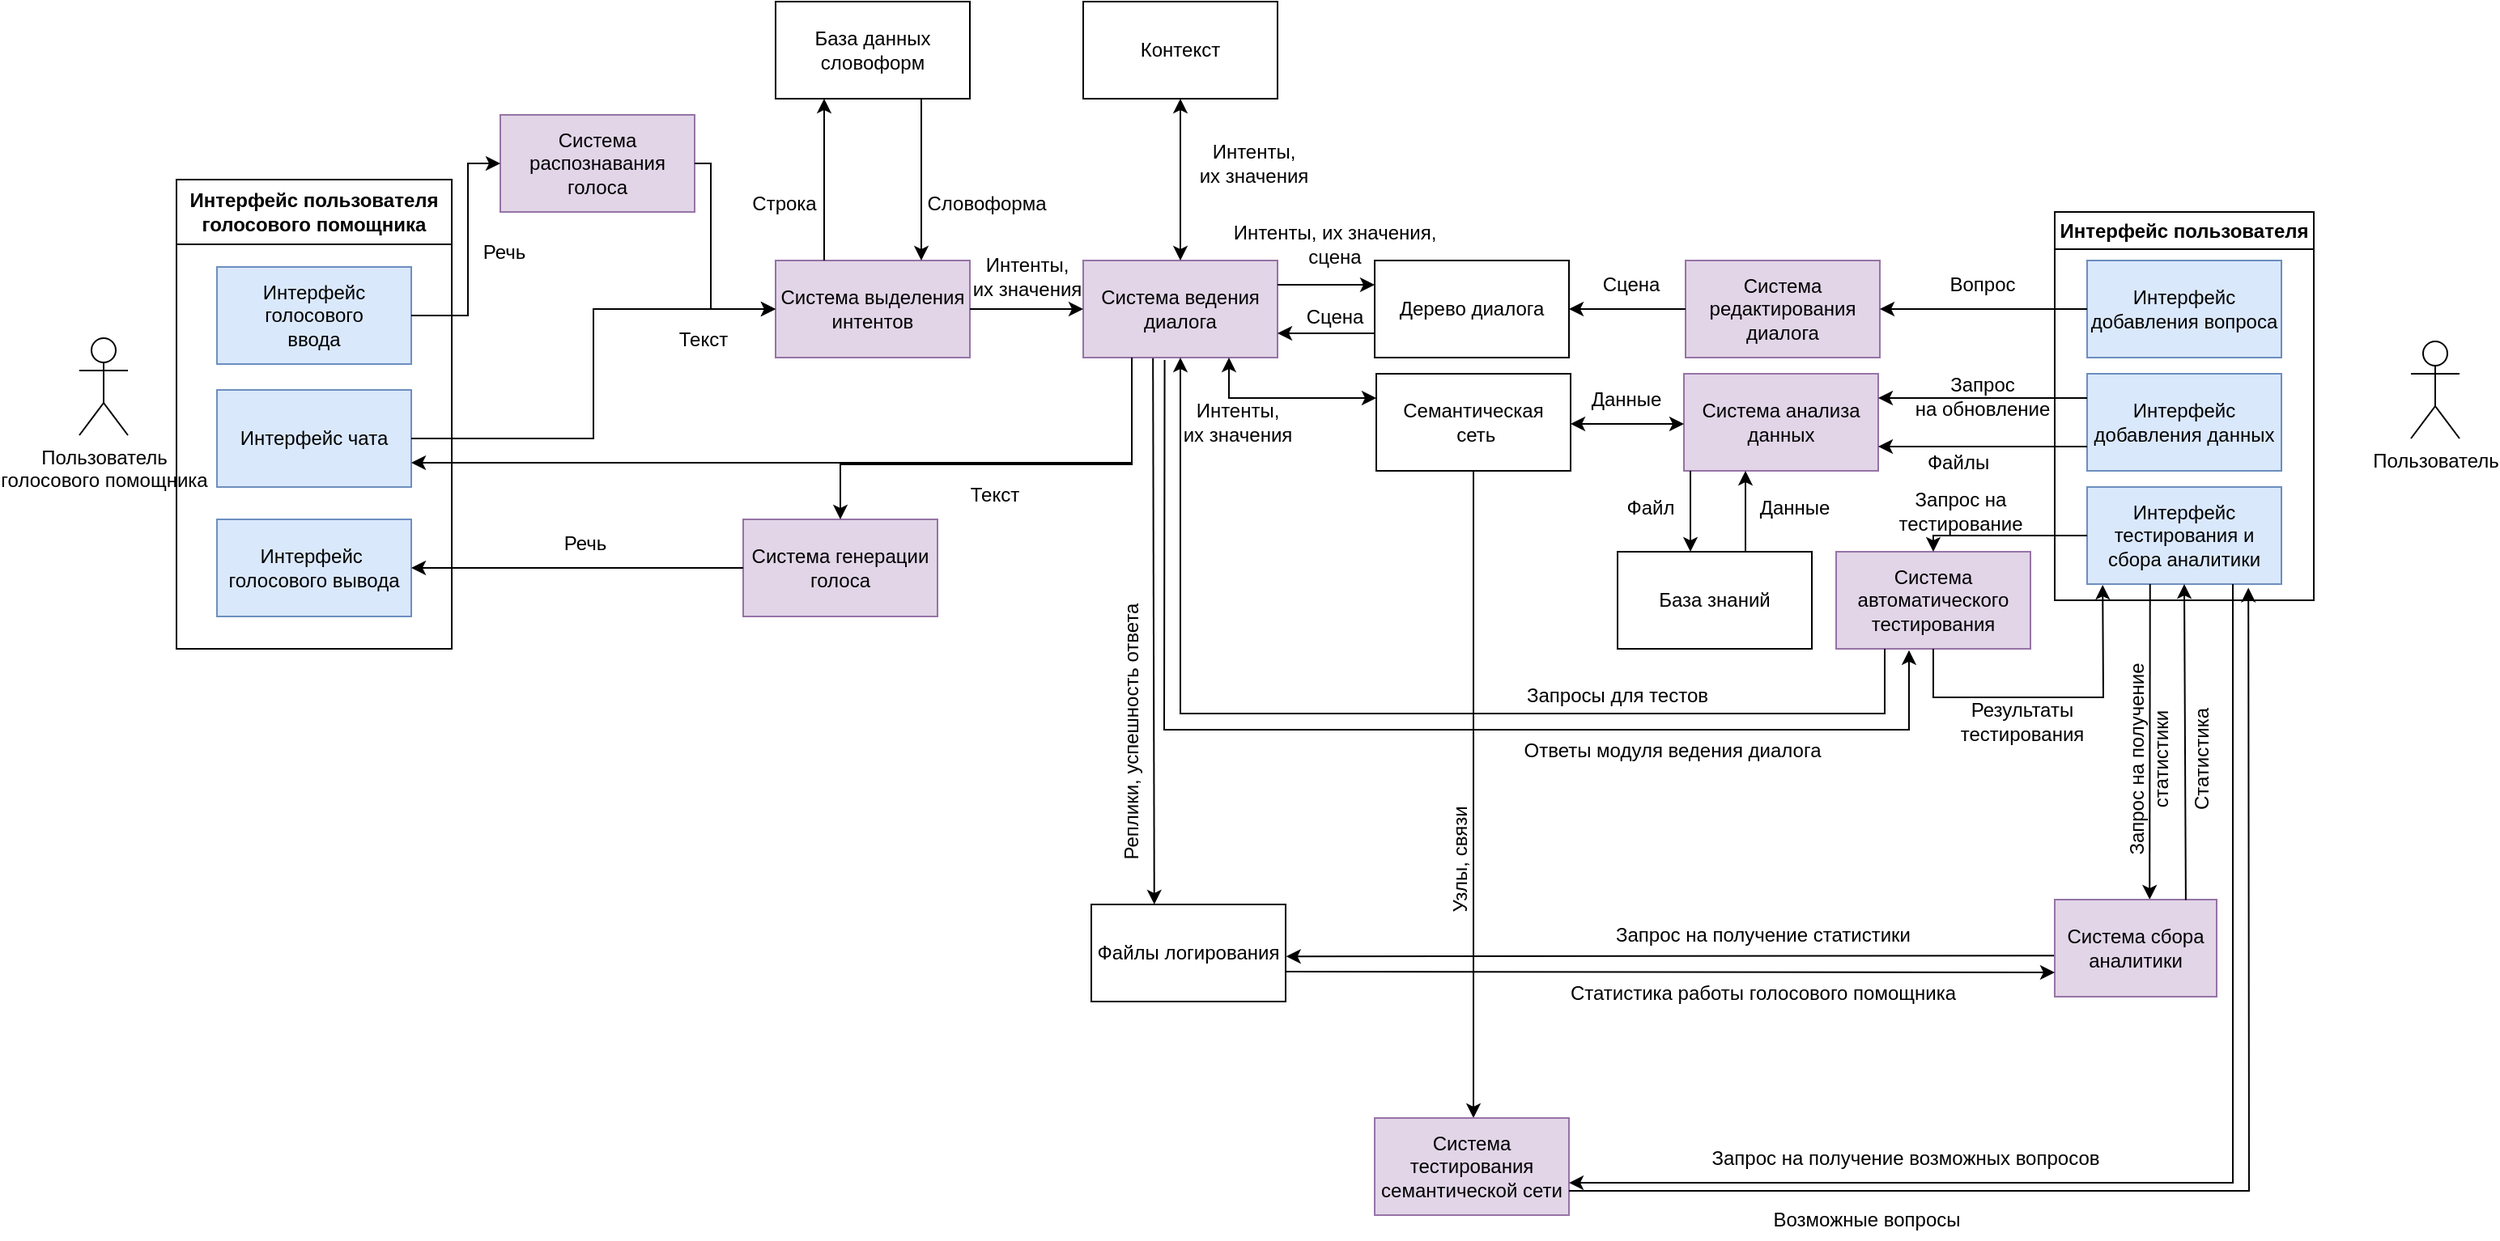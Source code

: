 <mxfile version="22.1.3" type="device">
  <diagram name="Страница — 1" id="zRkvuRP1mX55MVzGkOBg">
    <mxGraphModel dx="2029" dy="668" grid="1" gridSize="10" guides="1" tooltips="1" connect="1" arrows="1" fold="1" page="1" pageScale="1" pageWidth="827" pageHeight="1169" math="0" shadow="0">
      <root>
        <mxCell id="0" />
        <mxCell id="1" parent="0" />
        <mxCell id="L6zB859tz35N77A7_o4x-1" value="Пользователь" style="shape=umlActor;verticalLabelPosition=bottom;verticalAlign=top;html=1;outlineConnect=0;" parent="1" vertex="1">
          <mxGeometry x="740" y="250" width="30" height="60" as="geometry" />
        </mxCell>
        <mxCell id="L6zB859tz35N77A7_o4x-2" value="Пользователь&lt;br&gt;голосового помощника" style="shape=umlActor;verticalLabelPosition=bottom;verticalAlign=top;html=1;outlineConnect=0;" parent="1" vertex="1">
          <mxGeometry x="-700" y="248" width="30" height="60" as="geometry" />
        </mxCell>
        <mxCell id="L6zB859tz35N77A7_o4x-4" value="Интерфейс пользователя" style="swimlane;whiteSpace=wrap;html=1;" parent="1" vertex="1">
          <mxGeometry x="520" y="170" width="160" height="240" as="geometry">
            <mxRectangle x="520" y="170" width="190" height="30" as="alternateBounds" />
          </mxGeometry>
        </mxCell>
        <mxCell id="L6zB859tz35N77A7_o4x-3" value="Интерфейс добавления вопроса" style="rounded=0;whiteSpace=wrap;html=1;fillColor=#dae8fc;strokeColor=#6c8ebf;" parent="L6zB859tz35N77A7_o4x-4" vertex="1">
          <mxGeometry x="20" y="30" width="120" height="60" as="geometry" />
        </mxCell>
        <mxCell id="L6zB859tz35N77A7_o4x-5" value="Интерфейс добавления данных" style="rounded=0;whiteSpace=wrap;html=1;fillColor=#dae8fc;strokeColor=#6c8ebf;" parent="L6zB859tz35N77A7_o4x-4" vertex="1">
          <mxGeometry x="20" y="100" width="120" height="60" as="geometry" />
        </mxCell>
        <mxCell id="L6zB859tz35N77A7_o4x-6" value="Интерфейс тестирования и сбора аналитики" style="rounded=0;whiteSpace=wrap;html=1;fillColor=#dae8fc;strokeColor=#6c8ebf;" parent="L6zB859tz35N77A7_o4x-4" vertex="1">
          <mxGeometry x="20" y="170" width="120" height="60" as="geometry" />
        </mxCell>
        <mxCell id="L6zB859tz35N77A7_o4x-8" value="Система редактирования диалога" style="rounded=0;whiteSpace=wrap;html=1;fillColor=#e1d5e7;strokeColor=#9673a6;" parent="1" vertex="1">
          <mxGeometry x="292" y="200" width="120" height="60" as="geometry" />
        </mxCell>
        <mxCell id="L6zB859tz35N77A7_o4x-9" value="" style="endArrow=classic;html=1;rounded=0;exitX=0;exitY=0.5;exitDx=0;exitDy=0;entryX=1;entryY=0.5;entryDx=0;entryDy=0;" parent="1" source="L6zB859tz35N77A7_o4x-3" target="L6zB859tz35N77A7_o4x-8" edge="1">
          <mxGeometry width="50" height="50" relative="1" as="geometry">
            <mxPoint x="390" y="330" as="sourcePoint" />
            <mxPoint x="440" y="280" as="targetPoint" />
          </mxGeometry>
        </mxCell>
        <mxCell id="L6zB859tz35N77A7_o4x-10" value="Вопрос" style="text;html=1;align=center;verticalAlign=middle;resizable=0;points=[];autosize=1;strokeColor=none;fillColor=none;" parent="1" vertex="1">
          <mxGeometry x="445" y="200" width="60" height="30" as="geometry" />
        </mxCell>
        <mxCell id="L6zB859tz35N77A7_o4x-11" value="Дерево диалога" style="rounded=0;whiteSpace=wrap;html=1;" parent="1" vertex="1">
          <mxGeometry x="100" y="200" width="120" height="60" as="geometry" />
        </mxCell>
        <mxCell id="L6zB859tz35N77A7_o4x-12" value="Семантическая&lt;br&gt;&amp;nbsp;сеть" style="rounded=0;whiteSpace=wrap;html=1;" parent="1" vertex="1">
          <mxGeometry x="101" y="270" width="120" height="60" as="geometry" />
        </mxCell>
        <mxCell id="L6zB859tz35N77A7_o4x-13" value="База знаний" style="rounded=0;whiteSpace=wrap;html=1;" parent="1" vertex="1">
          <mxGeometry x="250" y="380" width="120" height="60" as="geometry" />
        </mxCell>
        <mxCell id="L6zB859tz35N77A7_o4x-14" value="Система автоматического&lt;br&gt;тестирования" style="rounded=0;whiteSpace=wrap;html=1;fillColor=#e1d5e7;strokeColor=#9673a6;" parent="1" vertex="1">
          <mxGeometry x="385" y="380" width="120" height="60" as="geometry" />
        </mxCell>
        <mxCell id="L6zB859tz35N77A7_o4x-15" value="" style="endArrow=classic;html=1;rounded=0;exitX=0;exitY=0.5;exitDx=0;exitDy=0;entryX=1;entryY=0.5;entryDx=0;entryDy=0;" parent="1" source="L6zB859tz35N77A7_o4x-8" target="L6zB859tz35N77A7_o4x-11" edge="1">
          <mxGeometry width="50" height="50" relative="1" as="geometry">
            <mxPoint x="390" y="350" as="sourcePoint" />
            <mxPoint x="440" y="300" as="targetPoint" />
          </mxGeometry>
        </mxCell>
        <mxCell id="L6zB859tz35N77A7_o4x-16" value="Сцена" style="text;html=1;align=center;verticalAlign=middle;resizable=0;points=[];autosize=1;strokeColor=none;fillColor=none;" parent="1" vertex="1">
          <mxGeometry x="228" y="200" width="60" height="30" as="geometry" />
        </mxCell>
        <mxCell id="L6zB859tz35N77A7_o4x-17" value="Система анализа&lt;br&gt;данных" style="rounded=0;whiteSpace=wrap;html=1;fillColor=#e1d5e7;strokeColor=#9673a6;" parent="1" vertex="1">
          <mxGeometry x="291" y="270" width="120" height="60" as="geometry" />
        </mxCell>
        <mxCell id="L6zB859tz35N77A7_o4x-18" value="" style="endArrow=classic;html=1;rounded=0;exitX=0;exitY=0.25;exitDx=0;exitDy=0;entryX=1;entryY=0.25;entryDx=0;entryDy=0;" parent="1" source="L6zB859tz35N77A7_o4x-5" target="L6zB859tz35N77A7_o4x-17" edge="1">
          <mxGeometry width="50" height="50" relative="1" as="geometry">
            <mxPoint x="390" y="390" as="sourcePoint" />
            <mxPoint x="440" y="340" as="targetPoint" />
          </mxGeometry>
        </mxCell>
        <mxCell id="L6zB859tz35N77A7_o4x-19" value="Запрос&lt;br&gt;на обновление" style="text;html=1;align=center;verticalAlign=middle;resizable=0;points=[];autosize=1;strokeColor=none;fillColor=none;" parent="1" vertex="1">
          <mxGeometry x="420" y="264" width="110" height="40" as="geometry" />
        </mxCell>
        <mxCell id="L6zB859tz35N77A7_o4x-24" value="" style="endArrow=classic;html=1;rounded=0;exitX=0;exitY=0.75;exitDx=0;exitDy=0;entryX=1;entryY=0.75;entryDx=0;entryDy=0;" parent="1" source="L6zB859tz35N77A7_o4x-5" target="L6zB859tz35N77A7_o4x-17" edge="1">
          <mxGeometry width="50" height="50" relative="1" as="geometry">
            <mxPoint x="390" y="390" as="sourcePoint" />
            <mxPoint x="440" y="340" as="targetPoint" />
          </mxGeometry>
        </mxCell>
        <mxCell id="L6zB859tz35N77A7_o4x-25" value="Файлы" style="text;html=1;align=center;verticalAlign=middle;resizable=0;points=[];autosize=1;strokeColor=none;fillColor=none;" parent="1" vertex="1">
          <mxGeometry x="430" y="310" width="60" height="30" as="geometry" />
        </mxCell>
        <mxCell id="L6zB859tz35N77A7_o4x-26" value="" style="endArrow=classic;html=1;rounded=0;exitX=0.25;exitY=1;exitDx=0;exitDy=0;entryX=0.25;entryY=0;entryDx=0;entryDy=0;" parent="1" edge="1">
          <mxGeometry width="50" height="50" relative="1" as="geometry">
            <mxPoint x="295" y="330" as="sourcePoint" />
            <mxPoint x="295" y="380" as="targetPoint" />
          </mxGeometry>
        </mxCell>
        <mxCell id="L6zB859tz35N77A7_o4x-27" value="" style="endArrow=classic;html=1;rounded=0;exitX=0.75;exitY=0;exitDx=0;exitDy=0;entryX=0.75;entryY=1;entryDx=0;entryDy=0;" parent="1" edge="1">
          <mxGeometry width="50" height="50" relative="1" as="geometry">
            <mxPoint x="329" y="380" as="sourcePoint" />
            <mxPoint x="329" y="330" as="targetPoint" />
          </mxGeometry>
        </mxCell>
        <mxCell id="L6zB859tz35N77A7_o4x-29" value="Данные" style="text;html=1;align=center;verticalAlign=middle;resizable=0;points=[];autosize=1;strokeColor=none;fillColor=none;" parent="1" vertex="1">
          <mxGeometry x="324" y="338" width="70" height="30" as="geometry" />
        </mxCell>
        <mxCell id="L6zB859tz35N77A7_o4x-31" value="Файл" style="text;html=1;align=center;verticalAlign=middle;resizable=0;points=[];autosize=1;strokeColor=none;fillColor=none;" parent="1" vertex="1">
          <mxGeometry x="245" y="338" width="50" height="30" as="geometry" />
        </mxCell>
        <mxCell id="L6zB859tz35N77A7_o4x-33" value="" style="endArrow=classic;html=1;rounded=0;exitX=1;exitY=0.25;exitDx=0;exitDy=0;entryX=0;entryY=0.25;entryDx=0;entryDy=0;entryPerimeter=0;startArrow=classic;startFill=1;" parent="1" edge="1">
          <mxGeometry width="50" height="50" relative="1" as="geometry">
            <mxPoint x="221" y="301" as="sourcePoint" />
            <mxPoint x="291" y="301" as="targetPoint" />
          </mxGeometry>
        </mxCell>
        <mxCell id="L6zB859tz35N77A7_o4x-34" value="Файлы логирования" style="rounded=0;whiteSpace=wrap;html=1;" parent="1" vertex="1">
          <mxGeometry x="-75" y="598" width="120" height="60" as="geometry" />
        </mxCell>
        <mxCell id="L6zB859tz35N77A7_o4x-35" value="" style="endArrow=classic;html=1;rounded=0;exitX=0;exitY=0.5;exitDx=0;exitDy=0;entryX=0.5;entryY=0;entryDx=0;entryDy=0;" parent="1" source="L6zB859tz35N77A7_o4x-6" target="L6zB859tz35N77A7_o4x-14" edge="1">
          <mxGeometry width="50" height="50" relative="1" as="geometry">
            <mxPoint x="480" y="420" as="sourcePoint" />
            <mxPoint x="530" y="370" as="targetPoint" />
            <Array as="points">
              <mxPoint x="445" y="370" />
            </Array>
          </mxGeometry>
        </mxCell>
        <mxCell id="7grSPCQ8X-4k6aLJv_-3-1" value="Интерфейс пользователя&lt;br&gt;голосового помощника" style="swimlane;whiteSpace=wrap;html=1;startSize=40;" parent="1" vertex="1">
          <mxGeometry x="-640" y="150" width="170" height="290" as="geometry" />
        </mxCell>
        <mxCell id="7grSPCQ8X-4k6aLJv_-3-4" value="Интерфейс&lt;br&gt;голосового&lt;br&gt;ввода" style="rounded=0;whiteSpace=wrap;html=1;fillColor=#dae8fc;strokeColor=#6c8ebf;" parent="7grSPCQ8X-4k6aLJv_-3-1" vertex="1">
          <mxGeometry x="25" y="54" width="120" height="60" as="geometry" />
        </mxCell>
        <mxCell id="7grSPCQ8X-4k6aLJv_-3-3" value="Интерфейс чата" style="rounded=0;whiteSpace=wrap;html=1;fillColor=#dae8fc;strokeColor=#6c8ebf;" parent="7grSPCQ8X-4k6aLJv_-3-1" vertex="1">
          <mxGeometry x="25" y="130" width="120" height="60" as="geometry" />
        </mxCell>
        <mxCell id="7grSPCQ8X-4k6aLJv_-3-44" value="Интерфейс&amp;nbsp; голосового вывода" style="rounded=0;whiteSpace=wrap;html=1;fillColor=#dae8fc;strokeColor=#6c8ebf;" parent="7grSPCQ8X-4k6aLJv_-3-1" vertex="1">
          <mxGeometry x="25" y="210" width="120" height="60" as="geometry" />
        </mxCell>
        <mxCell id="7grSPCQ8X-4k6aLJv_-3-6" value="Система генерации&lt;br&gt;голоса" style="rounded=0;whiteSpace=wrap;html=1;fillColor=#e1d5e7;strokeColor=#9673a6;" parent="1" vertex="1">
          <mxGeometry x="-290" y="360" width="120" height="60" as="geometry" />
        </mxCell>
        <mxCell id="7grSPCQ8X-4k6aLJv_-3-8" value="Система распознавания голоса" style="rounded=0;whiteSpace=wrap;html=1;fillColor=#e1d5e7;strokeColor=#9673a6;" parent="1" vertex="1">
          <mxGeometry x="-440" y="110" width="120" height="60" as="geometry" />
        </mxCell>
        <mxCell id="7grSPCQ8X-4k6aLJv_-3-9" value="Система выделения&lt;br&gt;интентов" style="rounded=0;whiteSpace=wrap;html=1;fillColor=#e1d5e7;strokeColor=#9673a6;" parent="1" vertex="1">
          <mxGeometry x="-270" y="200" width="120" height="60" as="geometry" />
        </mxCell>
        <mxCell id="7grSPCQ8X-4k6aLJv_-3-10" value="База данных словоформ" style="rounded=0;whiteSpace=wrap;html=1;" parent="1" vertex="1">
          <mxGeometry x="-270" y="40" width="120" height="60" as="geometry" />
        </mxCell>
        <mxCell id="7grSPCQ8X-4k6aLJv_-3-12" value="Речь" style="text;html=1;align=center;verticalAlign=middle;resizable=0;points=[];autosize=1;strokeColor=none;fillColor=none;" parent="1" vertex="1">
          <mxGeometry x="-463" y="180" width="50" height="30" as="geometry" />
        </mxCell>
        <mxCell id="7grSPCQ8X-4k6aLJv_-3-13" value="" style="endArrow=classic;html=1;rounded=0;exitX=1;exitY=0.5;exitDx=0;exitDy=0;edgeStyle=orthogonalEdgeStyle;entryX=0;entryY=0.5;entryDx=0;entryDy=0;" parent="1" source="7grSPCQ8X-4k6aLJv_-3-4" target="7grSPCQ8X-4k6aLJv_-3-8" edge="1">
          <mxGeometry width="50" height="50" relative="1" as="geometry">
            <mxPoint y="440" as="sourcePoint" />
            <mxPoint x="-270" y="320" as="targetPoint" />
            <Array as="points">
              <mxPoint x="-460" y="234" />
              <mxPoint x="-460" y="140" />
            </Array>
          </mxGeometry>
        </mxCell>
        <mxCell id="7grSPCQ8X-4k6aLJv_-3-15" value="Контекст" style="rounded=0;whiteSpace=wrap;html=1;" parent="1" vertex="1">
          <mxGeometry x="-80" y="40" width="120" height="60" as="geometry" />
        </mxCell>
        <mxCell id="7grSPCQ8X-4k6aLJv_-3-16" value="Система ведения диалога" style="rounded=0;whiteSpace=wrap;html=1;fillColor=#e1d5e7;strokeColor=#9673a6;" parent="1" vertex="1">
          <mxGeometry x="-80" y="200" width="120" height="60" as="geometry" />
        </mxCell>
        <mxCell id="7grSPCQ8X-4k6aLJv_-3-18" value="" style="endArrow=classic;html=1;rounded=0;exitX=1;exitY=0.5;exitDx=0;exitDy=0;entryX=0;entryY=0.5;entryDx=0;entryDy=0;" parent="1" source="7grSPCQ8X-4k6aLJv_-3-9" target="7grSPCQ8X-4k6aLJv_-3-16" edge="1">
          <mxGeometry width="50" height="50" relative="1" as="geometry">
            <mxPoint y="440" as="sourcePoint" />
            <mxPoint x="50" y="390" as="targetPoint" />
          </mxGeometry>
        </mxCell>
        <mxCell id="7grSPCQ8X-4k6aLJv_-3-20" value="" style="endArrow=classic;html=1;rounded=0;exitX=1;exitY=0.5;exitDx=0;exitDy=0;entryX=0;entryY=0.5;entryDx=0;entryDy=0;edgeStyle=orthogonalEdgeStyle;" parent="1" source="7grSPCQ8X-4k6aLJv_-3-3" target="7grSPCQ8X-4k6aLJv_-3-9" edge="1">
          <mxGeometry width="50" height="50" relative="1" as="geometry">
            <mxPoint y="440" as="sourcePoint" />
            <mxPoint x="50" y="390" as="targetPoint" />
          </mxGeometry>
        </mxCell>
        <mxCell id="7grSPCQ8X-4k6aLJv_-3-21" value="" style="endArrow=classic;html=1;rounded=0;exitX=0.25;exitY=0;exitDx=0;exitDy=0;entryX=0.25;entryY=1;entryDx=0;entryDy=0;" parent="1" source="7grSPCQ8X-4k6aLJv_-3-9" target="7grSPCQ8X-4k6aLJv_-3-10" edge="1">
          <mxGeometry width="50" height="50" relative="1" as="geometry">
            <mxPoint y="440" as="sourcePoint" />
            <mxPoint x="50" y="390" as="targetPoint" />
          </mxGeometry>
        </mxCell>
        <mxCell id="7grSPCQ8X-4k6aLJv_-3-22" value="Строка" style="text;html=1;align=center;verticalAlign=middle;resizable=0;points=[];autosize=1;strokeColor=none;fillColor=none;" parent="1" vertex="1">
          <mxGeometry x="-295" y="150" width="60" height="30" as="geometry" />
        </mxCell>
        <mxCell id="7grSPCQ8X-4k6aLJv_-3-23" value="" style="endArrow=classic;html=1;rounded=0;exitX=0.75;exitY=1;exitDx=0;exitDy=0;entryX=0.75;entryY=0;entryDx=0;entryDy=0;" parent="1" source="7grSPCQ8X-4k6aLJv_-3-10" target="7grSPCQ8X-4k6aLJv_-3-9" edge="1">
          <mxGeometry width="50" height="50" relative="1" as="geometry">
            <mxPoint y="440" as="sourcePoint" />
            <mxPoint x="50" y="390" as="targetPoint" />
          </mxGeometry>
        </mxCell>
        <mxCell id="7grSPCQ8X-4k6aLJv_-3-24" value="Словоформа" style="text;html=1;align=center;verticalAlign=middle;resizable=0;points=[];autosize=1;strokeColor=none;fillColor=none;" parent="1" vertex="1">
          <mxGeometry x="-190" y="150" width="100" height="30" as="geometry" />
        </mxCell>
        <mxCell id="7grSPCQ8X-4k6aLJv_-3-25" value="" style="endArrow=classic;html=1;rounded=0;exitX=1;exitY=0.25;exitDx=0;exitDy=0;entryX=0;entryY=0.25;entryDx=0;entryDy=0;" parent="1" source="7grSPCQ8X-4k6aLJv_-3-16" target="L6zB859tz35N77A7_o4x-11" edge="1">
          <mxGeometry width="50" height="50" relative="1" as="geometry">
            <mxPoint y="440" as="sourcePoint" />
            <mxPoint x="50" y="390" as="targetPoint" />
          </mxGeometry>
        </mxCell>
        <mxCell id="7grSPCQ8X-4k6aLJv_-3-26" value="" style="endArrow=classic;html=1;rounded=0;exitX=0;exitY=0.75;exitDx=0;exitDy=0;entryX=1;entryY=0.75;entryDx=0;entryDy=0;" parent="1" source="L6zB859tz35N77A7_o4x-11" target="7grSPCQ8X-4k6aLJv_-3-16" edge="1">
          <mxGeometry width="50" height="50" relative="1" as="geometry">
            <mxPoint y="440" as="sourcePoint" />
            <mxPoint x="50" y="390" as="targetPoint" />
          </mxGeometry>
        </mxCell>
        <mxCell id="7grSPCQ8X-4k6aLJv_-3-27" value="Интенты, их значения,&lt;br&gt;сцена" style="text;html=1;align=center;verticalAlign=middle;resizable=0;points=[];autosize=1;strokeColor=none;fillColor=none;" parent="1" vertex="1">
          <mxGeometry y="170" width="150" height="40" as="geometry" />
        </mxCell>
        <mxCell id="7grSPCQ8X-4k6aLJv_-3-28" value="Интенты, &lt;br&gt;их значения" style="text;html=1;align=center;verticalAlign=middle;resizable=0;points=[];autosize=1;strokeColor=none;fillColor=none;" parent="1" vertex="1">
          <mxGeometry x="-160" y="190" width="90" height="40" as="geometry" />
        </mxCell>
        <mxCell id="7grSPCQ8X-4k6aLJv_-3-29" value="Текст" style="text;html=1;align=center;verticalAlign=middle;resizable=0;points=[];autosize=1;strokeColor=none;fillColor=none;" parent="1" vertex="1">
          <mxGeometry x="-340" y="234" width="50" height="30" as="geometry" />
        </mxCell>
        <mxCell id="7grSPCQ8X-4k6aLJv_-3-30" value="" style="endArrow=classic;html=1;rounded=0;edgeStyle=orthogonalEdgeStyle;entryX=0;entryY=0.5;entryDx=0;entryDy=0;exitX=1;exitY=0.5;exitDx=0;exitDy=0;" parent="1" source="7grSPCQ8X-4k6aLJv_-3-8" target="7grSPCQ8X-4k6aLJv_-3-9" edge="1">
          <mxGeometry width="50" height="50" relative="1" as="geometry">
            <mxPoint x="-90" y="460" as="sourcePoint" />
            <mxPoint x="-40" y="410" as="targetPoint" />
            <Array as="points">
              <mxPoint x="-310" y="140" />
              <mxPoint x="-310" y="230" />
            </Array>
          </mxGeometry>
        </mxCell>
        <mxCell id="7grSPCQ8X-4k6aLJv_-3-31" value="Сцена" style="text;html=1;align=center;verticalAlign=middle;resizable=0;points=[];autosize=1;strokeColor=none;fillColor=none;" parent="1" vertex="1">
          <mxGeometry x="45" y="220" width="60" height="30" as="geometry" />
        </mxCell>
        <mxCell id="7grSPCQ8X-4k6aLJv_-3-32" value="" style="endArrow=classic;html=1;rounded=0;exitX=0.5;exitY=0;exitDx=0;exitDy=0;entryX=0.5;entryY=1;entryDx=0;entryDy=0;startArrow=classic;startFill=1;" parent="1" source="7grSPCQ8X-4k6aLJv_-3-16" target="7grSPCQ8X-4k6aLJv_-3-15" edge="1">
          <mxGeometry width="50" height="50" relative="1" as="geometry">
            <mxPoint x="-90" y="460" as="sourcePoint" />
            <mxPoint x="-40" y="410" as="targetPoint" />
          </mxGeometry>
        </mxCell>
        <mxCell id="7grSPCQ8X-4k6aLJv_-3-33" value="Интенты,&lt;br&gt;их значения" style="text;html=1;align=center;verticalAlign=middle;resizable=0;points=[];autosize=1;strokeColor=none;fillColor=none;" parent="1" vertex="1">
          <mxGeometry x="-20" y="120" width="90" height="40" as="geometry" />
        </mxCell>
        <mxCell id="7grSPCQ8X-4k6aLJv_-3-36" value="" style="endArrow=classic;html=1;rounded=0;exitX=0.75;exitY=1;exitDx=0;exitDy=0;entryX=0;entryY=0.25;entryDx=0;entryDy=0;edgeStyle=orthogonalEdgeStyle;startArrow=classic;startFill=1;" parent="1" source="7grSPCQ8X-4k6aLJv_-3-16" target="L6zB859tz35N77A7_o4x-12" edge="1">
          <mxGeometry width="50" height="50" relative="1" as="geometry">
            <mxPoint x="-90" y="460" as="sourcePoint" />
            <mxPoint x="10" y="430" as="targetPoint" />
          </mxGeometry>
        </mxCell>
        <mxCell id="7grSPCQ8X-4k6aLJv_-3-37" value="Интенты, &lt;br&gt;их значения" style="text;html=1;align=center;verticalAlign=middle;resizable=0;points=[];autosize=1;strokeColor=none;fillColor=none;" parent="1" vertex="1">
          <mxGeometry x="-30" y="280" width="90" height="40" as="geometry" />
        </mxCell>
        <mxCell id="7grSPCQ8X-4k6aLJv_-3-38" value="" style="endArrow=classic;html=1;rounded=0;exitX=0.25;exitY=1;exitDx=0;exitDy=0;entryX=1;entryY=0.75;entryDx=0;entryDy=0;edgeStyle=orthogonalEdgeStyle;" parent="1" source="7grSPCQ8X-4k6aLJv_-3-16" target="7grSPCQ8X-4k6aLJv_-3-3" edge="1">
          <mxGeometry width="50" height="50" relative="1" as="geometry">
            <mxPoint x="-50" y="510" as="sourcePoint" />
            <mxPoint y="460" as="targetPoint" />
          </mxGeometry>
        </mxCell>
        <mxCell id="7grSPCQ8X-4k6aLJv_-3-39" value="" style="endArrow=classic;html=1;rounded=0;edgeStyle=orthogonalEdgeStyle;entryX=0.5;entryY=0;entryDx=0;entryDy=0;" parent="1" target="7grSPCQ8X-4k6aLJv_-3-6" edge="1">
          <mxGeometry width="50" height="50" relative="1" as="geometry">
            <mxPoint x="-50" y="260" as="sourcePoint" />
            <mxPoint x="-70" y="390" as="targetPoint" />
            <Array as="points">
              <mxPoint x="-50" y="326" />
              <mxPoint x="-230" y="326" />
            </Array>
          </mxGeometry>
        </mxCell>
        <mxCell id="7grSPCQ8X-4k6aLJv_-3-41" value="Текст" style="text;html=1;align=center;verticalAlign=middle;resizable=0;points=[];autosize=1;strokeColor=none;fillColor=none;" parent="1" vertex="1">
          <mxGeometry x="-160" y="330" width="50" height="30" as="geometry" />
        </mxCell>
        <mxCell id="7grSPCQ8X-4k6aLJv_-3-43" value="" style="endArrow=classic;html=1;rounded=0;exitX=0;exitY=0.5;exitDx=0;exitDy=0;entryX=1;entryY=0.5;entryDx=0;entryDy=0;" parent="1" source="7grSPCQ8X-4k6aLJv_-3-6" target="7grSPCQ8X-4k6aLJv_-3-44" edge="1">
          <mxGeometry width="50" height="50" relative="1" as="geometry">
            <mxPoint x="-50" y="510" as="sourcePoint" />
            <mxPoint x="-460" y="410" as="targetPoint" />
          </mxGeometry>
        </mxCell>
        <mxCell id="7grSPCQ8X-4k6aLJv_-3-45" value="Речь" style="text;html=1;align=center;verticalAlign=middle;resizable=0;points=[];autosize=1;strokeColor=none;fillColor=none;" parent="1" vertex="1">
          <mxGeometry x="-413" y="360" width="50" height="30" as="geometry" />
        </mxCell>
        <mxCell id="zUFLxeMOSW5_unwBI3rd-1" value="Запрос на тестирование" style="text;html=1;strokeColor=none;fillColor=none;align=center;verticalAlign=middle;whiteSpace=wrap;rounded=0;" parent="1" vertex="1">
          <mxGeometry x="402" y="340" width="120" height="30" as="geometry" />
        </mxCell>
        <mxCell id="zUFLxeMOSW5_unwBI3rd-2" value="" style="endArrow=classic;html=1;rounded=0;exitX=0.5;exitY=1;exitDx=0;exitDy=0;entryX=0.08;entryY=1.009;entryDx=0;entryDy=0;entryPerimeter=0;" parent="1" source="L6zB859tz35N77A7_o4x-14" target="L6zB859tz35N77A7_o4x-6" edge="1">
          <mxGeometry width="50" height="50" relative="1" as="geometry">
            <mxPoint x="360" y="520" as="sourcePoint" />
            <mxPoint x="410" y="470" as="targetPoint" />
            <Array as="points">
              <mxPoint x="445" y="470" />
              <mxPoint x="550" y="470" />
            </Array>
          </mxGeometry>
        </mxCell>
        <mxCell id="zUFLxeMOSW5_unwBI3rd-3" value="Результаты &lt;br&gt;тестирования" style="text;html=1;strokeColor=none;fillColor=none;align=center;verticalAlign=middle;whiteSpace=wrap;rounded=0;" parent="1" vertex="1">
          <mxGeometry x="420" y="470" width="160" height="30" as="geometry" />
        </mxCell>
        <mxCell id="zUFLxeMOSW5_unwBI3rd-4" value="" style="endArrow=classic;html=1;rounded=0;exitX=0.25;exitY=1;exitDx=0;exitDy=0;entryX=0.5;entryY=1;entryDx=0;entryDy=0;" parent="1" source="L6zB859tz35N77A7_o4x-14" target="7grSPCQ8X-4k6aLJv_-3-16" edge="1">
          <mxGeometry width="50" height="50" relative="1" as="geometry">
            <mxPoint x="240" y="460" as="sourcePoint" />
            <mxPoint x="290" y="410" as="targetPoint" />
            <Array as="points">
              <mxPoint x="415" y="480" />
              <mxPoint x="-20" y="480" />
            </Array>
          </mxGeometry>
        </mxCell>
        <mxCell id="zUFLxeMOSW5_unwBI3rd-5" value="Запросы для тестов" style="text;html=1;strokeColor=none;fillColor=none;align=center;verticalAlign=middle;whiteSpace=wrap;rounded=0;" parent="1" vertex="1">
          <mxGeometry x="190" y="454" width="120" height="30" as="geometry" />
        </mxCell>
        <mxCell id="zUFLxeMOSW5_unwBI3rd-7" value="" style="endArrow=classic;html=1;rounded=0;exitX=0.419;exitY=1.026;exitDx=0;exitDy=0;exitPerimeter=0;entryX=0.375;entryY=1.015;entryDx=0;entryDy=0;entryPerimeter=0;" parent="1" source="7grSPCQ8X-4k6aLJv_-3-16" target="L6zB859tz35N77A7_o4x-14" edge="1">
          <mxGeometry width="50" height="50" relative="1" as="geometry">
            <mxPoint x="310" y="390" as="sourcePoint" />
            <mxPoint x="360" y="340" as="targetPoint" />
            <Array as="points">
              <mxPoint x="-30" y="490" />
              <mxPoint x="430" y="490" />
            </Array>
          </mxGeometry>
        </mxCell>
        <mxCell id="zUFLxeMOSW5_unwBI3rd-8" value="Ответы модуля ведения диалога" style="text;html=1;strokeColor=none;fillColor=none;align=center;verticalAlign=middle;whiteSpace=wrap;rounded=0;" parent="1" vertex="1">
          <mxGeometry x="168" y="488" width="232" height="30" as="geometry" />
        </mxCell>
        <mxCell id="zUFLxeMOSW5_unwBI3rd-10" value="" style="endArrow=classic;html=1;rounded=0;exitX=0.359;exitY=1.006;exitDx=0;exitDy=0;exitPerimeter=0;entryX=0.324;entryY=-0.001;entryDx=0;entryDy=0;entryPerimeter=0;" parent="1" source="7grSPCQ8X-4k6aLJv_-3-16" target="L6zB859tz35N77A7_o4x-34" edge="1">
          <mxGeometry width="50" height="50" relative="1" as="geometry">
            <mxPoint x="140" y="410" as="sourcePoint" />
            <mxPoint x="190" y="360" as="targetPoint" />
          </mxGeometry>
        </mxCell>
        <mxCell id="zUFLxeMOSW5_unwBI3rd-11" value="Реплики, успешность ответа" style="text;html=1;strokeColor=none;fillColor=none;align=center;verticalAlign=middle;whiteSpace=wrap;rounded=0;rotation=-90;" parent="1" vertex="1">
          <mxGeometry x="-135" y="476" width="170" height="30" as="geometry" />
        </mxCell>
        <mxCell id="zUFLxeMOSW5_unwBI3rd-14" value="" style="endArrow=classic;html=1;rounded=0;exitX=0.324;exitY=1;exitDx=0;exitDy=0;exitPerimeter=0;entryX=0.586;entryY=-0.001;entryDx=0;entryDy=0;entryPerimeter=0;" parent="1" source="L6zB859tz35N77A7_o4x-6" target="zUFLxeMOSW5_unwBI3rd-15" edge="1">
          <mxGeometry width="50" height="50" relative="1" as="geometry">
            <mxPoint x="430" y="560" as="sourcePoint" />
            <mxPoint x="578" y="520" as="targetPoint" />
          </mxGeometry>
        </mxCell>
        <mxCell id="zUFLxeMOSW5_unwBI3rd-15" value="Система сбора аналитики" style="rounded=0;whiteSpace=wrap;html=1;fillColor=#e1d5e7;strokeColor=#9673a6;" parent="1" vertex="1">
          <mxGeometry x="520" y="595" width="100" height="60" as="geometry" />
        </mxCell>
        <mxCell id="zUFLxeMOSW5_unwBI3rd-16" value="Запрос на получение статистики" style="text;html=1;strokeColor=none;fillColor=none;align=center;verticalAlign=middle;whiteSpace=wrap;rounded=0;rotation=-90;" parent="1" vertex="1">
          <mxGeometry x="498" y="493" width="160" height="30" as="geometry" />
        </mxCell>
        <mxCell id="zUFLxeMOSW5_unwBI3rd-18" value="" style="endArrow=classic;html=1;rounded=0;exitX=-0.005;exitY=0.577;exitDx=0;exitDy=0;entryX=1.003;entryY=0.535;entryDx=0;entryDy=0;exitPerimeter=0;entryPerimeter=0;" parent="1" source="zUFLxeMOSW5_unwBI3rd-15" target="L6zB859tz35N77A7_o4x-34" edge="1">
          <mxGeometry width="50" height="50" relative="1" as="geometry">
            <mxPoint x="500" y="428" as="sourcePoint" />
            <mxPoint x="550" y="378" as="targetPoint" />
          </mxGeometry>
        </mxCell>
        <mxCell id="zUFLxeMOSW5_unwBI3rd-19" value="Запрос на получение статистики" style="text;html=1;strokeColor=none;fillColor=none;align=center;verticalAlign=middle;whiteSpace=wrap;rounded=0;" parent="1" vertex="1">
          <mxGeometry x="230" y="602" width="220" height="30" as="geometry" />
        </mxCell>
        <mxCell id="zUFLxeMOSW5_unwBI3rd-21" value="" style="endArrow=classic;html=1;rounded=0;exitX=1.003;exitY=0.691;exitDx=0;exitDy=0;entryX=0;entryY=0.75;entryDx=0;entryDy=0;exitPerimeter=0;" parent="1" source="L6zB859tz35N77A7_o4x-34" target="zUFLxeMOSW5_unwBI3rd-15" edge="1">
          <mxGeometry width="50" height="50" relative="1" as="geometry">
            <mxPoint x="500" y="518" as="sourcePoint" />
            <mxPoint x="550" y="468" as="targetPoint" />
          </mxGeometry>
        </mxCell>
        <mxCell id="zUFLxeMOSW5_unwBI3rd-22" value="Статистика работы голосового помощника" style="text;html=1;strokeColor=none;fillColor=none;align=center;verticalAlign=middle;whiteSpace=wrap;rounded=0;" parent="1" vertex="1">
          <mxGeometry x="190" y="638" width="300" height="30" as="geometry" />
        </mxCell>
        <mxCell id="zUFLxeMOSW5_unwBI3rd-24" value="" style="endArrow=classic;html=1;rounded=0;exitX=0.833;exitY=0.004;exitDx=0;exitDy=0;exitPerimeter=0;entryX=0.5;entryY=1;entryDx=0;entryDy=0;entryPerimeter=0;" parent="1" target="L6zB859tz35N77A7_o4x-6" edge="1">
          <mxGeometry width="50" height="50" relative="1" as="geometry">
            <mxPoint x="600.96" y="595.24" as="sourcePoint" />
            <mxPoint x="601.52" y="400.66" as="targetPoint" />
          </mxGeometry>
        </mxCell>
        <mxCell id="zUFLxeMOSW5_unwBI3rd-25" value="Статистика" style="text;html=1;strokeColor=none;fillColor=none;align=center;verticalAlign=middle;whiteSpace=wrap;rounded=0;rotation=-90;" parent="1" vertex="1">
          <mxGeometry x="531" y="493" width="160" height="30" as="geometry" />
        </mxCell>
        <mxCell id="zUFLxeMOSW5_unwBI3rd-26" value="" style="endArrow=none;html=1;rounded=0;entryX=0.5;entryY=1;entryDx=0;entryDy=0;endFill=0;startArrow=classic;startFill=1;" parent="1" target="L6zB859tz35N77A7_o4x-12" edge="1">
          <mxGeometry width="50" height="50" relative="1" as="geometry">
            <mxPoint x="161" y="730" as="sourcePoint" />
            <mxPoint x="420" y="480" as="targetPoint" />
          </mxGeometry>
        </mxCell>
        <mxCell id="zUFLxeMOSW5_unwBI3rd-27" value="Система тестирования семантической сети" style="rounded=0;whiteSpace=wrap;html=1;fillColor=#e1d5e7;strokeColor=#9673a6;" parent="1" vertex="1">
          <mxGeometry x="100" y="730" width="120" height="60" as="geometry" />
        </mxCell>
        <mxCell id="zUFLxeMOSW5_unwBI3rd-30" value="" style="endArrow=classic;html=1;rounded=0;exitX=1;exitY=0.75;exitDx=0;exitDy=0;entryX=0.83;entryY=1.037;entryDx=0;entryDy=0;entryPerimeter=0;" parent="1" source="zUFLxeMOSW5_unwBI3rd-27" target="L6zB859tz35N77A7_o4x-6" edge="1">
          <mxGeometry width="50" height="50" relative="1" as="geometry">
            <mxPoint x="460" y="620" as="sourcePoint" />
            <mxPoint x="640" y="680" as="targetPoint" />
            <Array as="points">
              <mxPoint x="640" y="775" />
            </Array>
          </mxGeometry>
        </mxCell>
        <mxCell id="zUFLxeMOSW5_unwBI3rd-31" value="Возможные вопросы" style="text;html=1;strokeColor=none;fillColor=none;align=center;verticalAlign=middle;whiteSpace=wrap;rounded=0;rotation=0;" parent="1" vertex="1">
          <mxGeometry x="324" y="780" width="160" height="25" as="geometry" />
        </mxCell>
        <mxCell id="zUFLxeMOSW5_unwBI3rd-32" value="Узлы, связи" style="text;html=1;strokeColor=none;fillColor=none;align=center;verticalAlign=middle;whiteSpace=wrap;rounded=0;rotation=-90;" parent="1" vertex="1">
          <mxGeometry x="78" y="555" width="150" height="30" as="geometry" />
        </mxCell>
        <mxCell id="c6Gkx81E4krooWsUWc5J-1" value="" style="endArrow=classic;html=1;rounded=0;exitX=0.75;exitY=1;exitDx=0;exitDy=0;entryX=1;entryY=0.667;entryDx=0;entryDy=0;entryPerimeter=0;" parent="1" source="L6zB859tz35N77A7_o4x-6" target="zUFLxeMOSW5_unwBI3rd-27" edge="1">
          <mxGeometry width="50" height="50" relative="1" as="geometry">
            <mxPoint x="150" y="490" as="sourcePoint" />
            <mxPoint x="200" y="440" as="targetPoint" />
            <Array as="points">
              <mxPoint x="630" y="770" />
            </Array>
          </mxGeometry>
        </mxCell>
        <mxCell id="c6Gkx81E4krooWsUWc5J-2" value="Запрос на получение возможных вопросов" style="text;html=1;strokeColor=none;fillColor=none;align=center;verticalAlign=middle;whiteSpace=wrap;rounded=0;" parent="1" vertex="1">
          <mxGeometry x="280" y="740" width="296" height="30" as="geometry" />
        </mxCell>
        <mxCell id="EAd7F_c0ZRftx3UEPTdP-1" value="Данные" style="text;html=1;align=center;verticalAlign=middle;resizable=0;points=[];autosize=1;strokeColor=none;fillColor=none;" vertex="1" parent="1">
          <mxGeometry x="220" y="271" width="70" height="30" as="geometry" />
        </mxCell>
      </root>
    </mxGraphModel>
  </diagram>
</mxfile>

